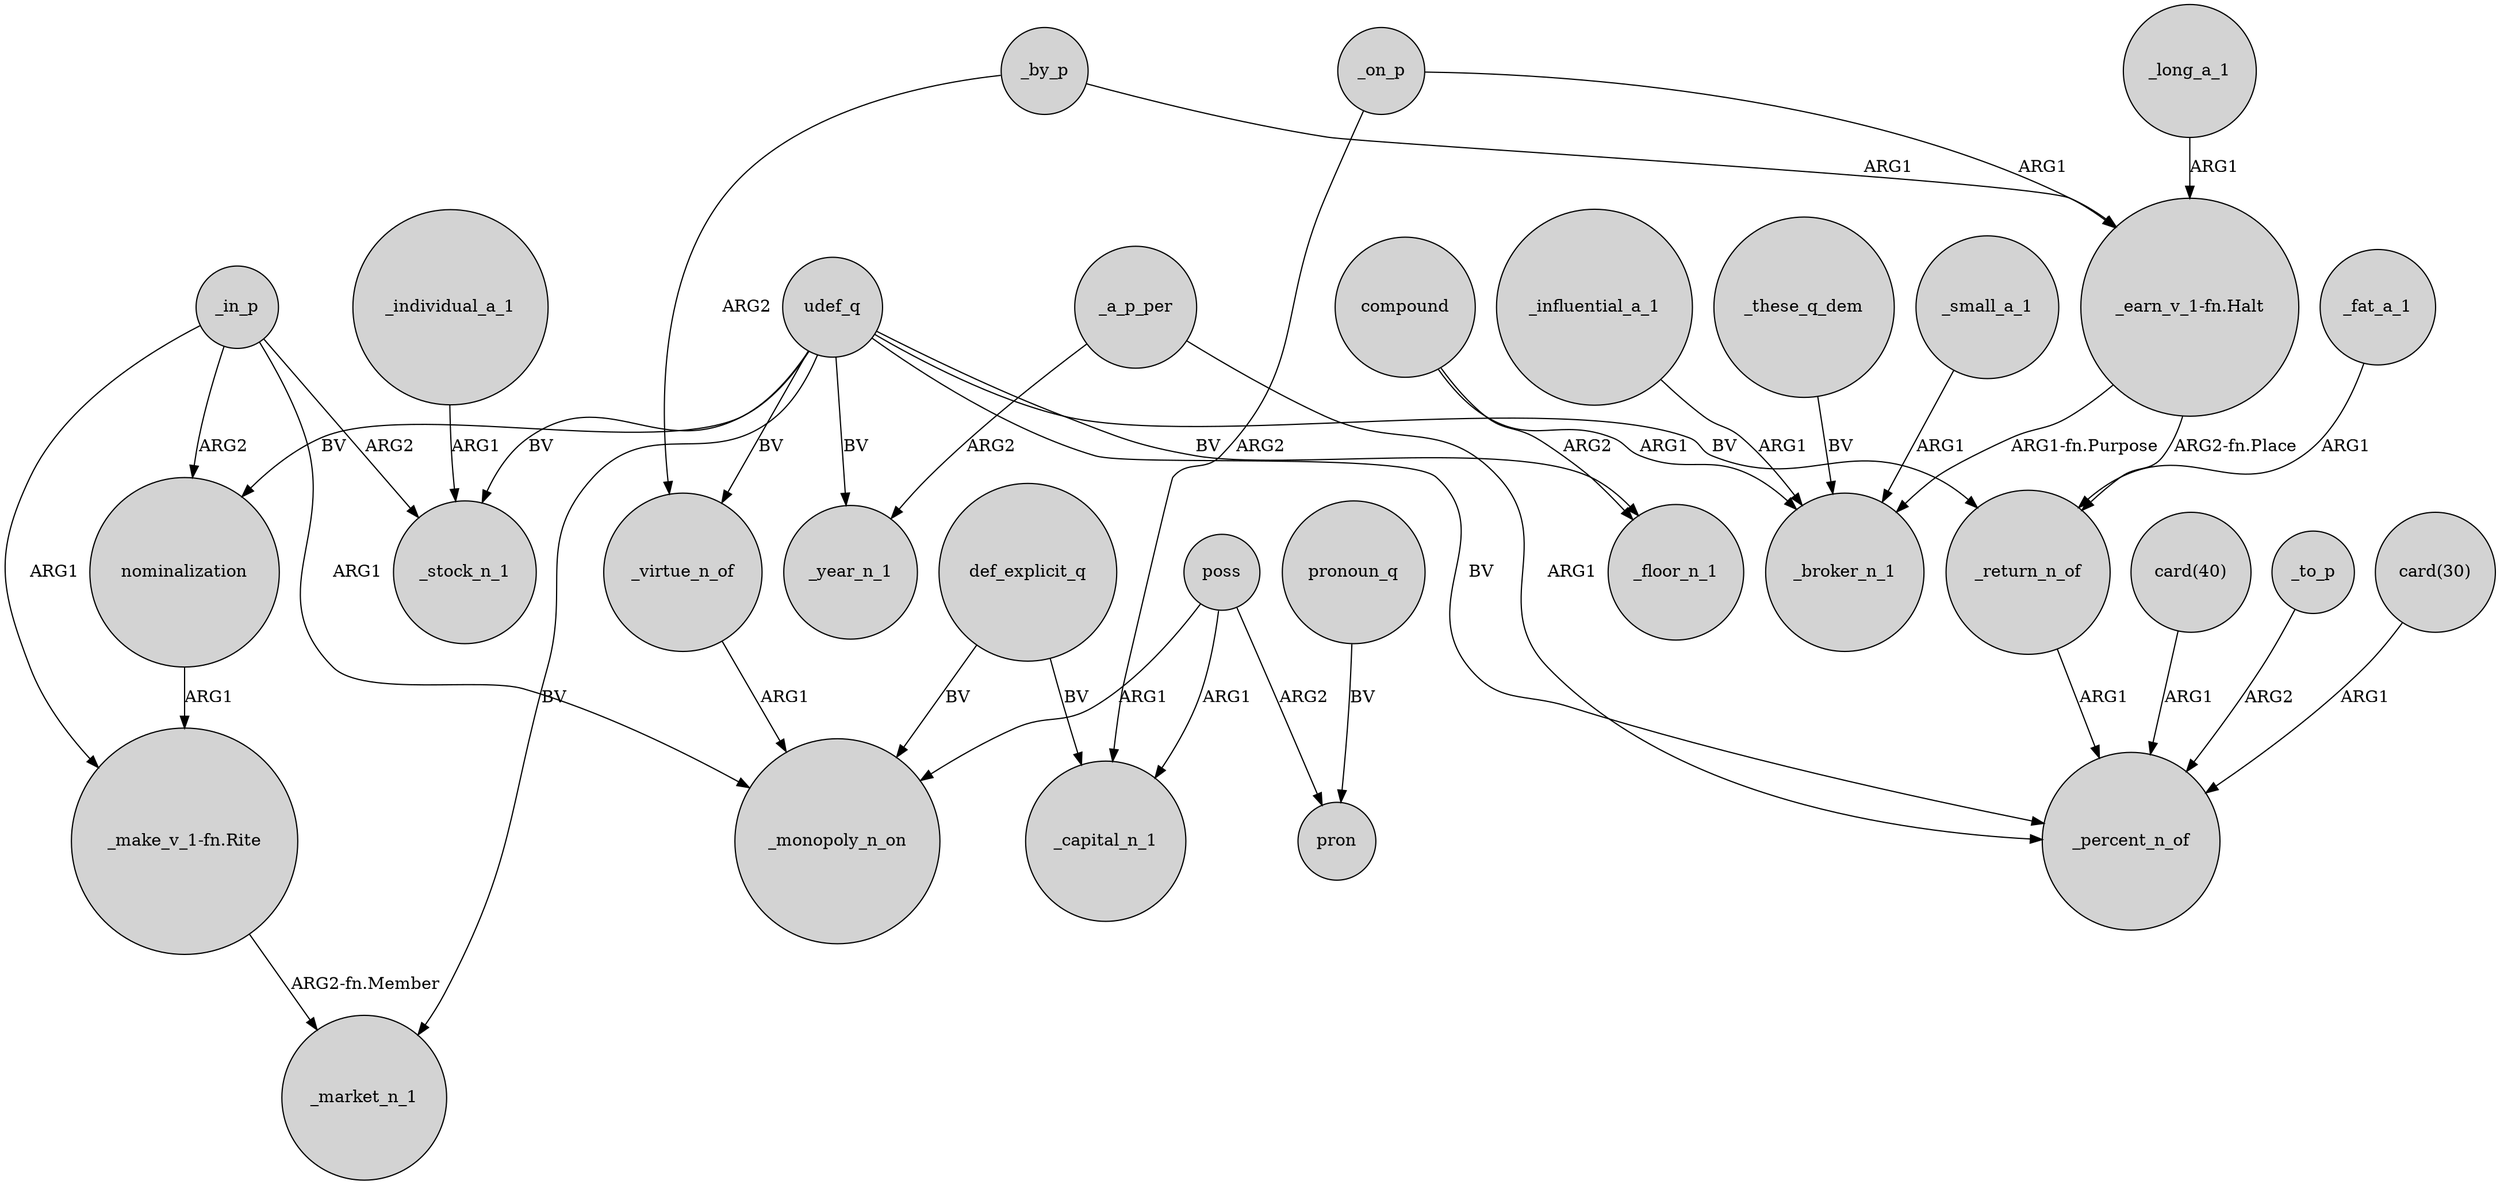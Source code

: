 digraph {
	node [shape=circle style=filled]
	_a_p_per -> _percent_n_of [label=ARG1]
	udef_q -> _market_n_1 [label=BV]
	poss -> _capital_n_1 [label=ARG1]
	_return_n_of -> _percent_n_of [label=ARG1]
	_by_p -> _virtue_n_of [label=ARG2]
	compound -> _floor_n_1 [label=ARG2]
	compound -> _broker_n_1 [label=ARG1]
	_on_p -> _capital_n_1 [label=ARG2]
	_in_p -> _monopoly_n_on [label=ARG1]
	udef_q -> nominalization [label=BV]
	_a_p_per -> _year_n_1 [label=ARG2]
	_on_p -> "_earn_v_1-fn.Halt" [label=ARG1]
	_small_a_1 -> _broker_n_1 [label=ARG1]
	"card(40)" -> _percent_n_of [label=ARG1]
	_to_p -> _percent_n_of [label=ARG2]
	_fat_a_1 -> _return_n_of [label=ARG1]
	pronoun_q -> pron [label=BV]
	poss -> pron [label=ARG2]
	udef_q -> _stock_n_1 [label=BV]
	"_earn_v_1-fn.Halt" -> _return_n_of [label="ARG2-fn.Place"]
	udef_q -> _percent_n_of [label=BV]
	_in_p -> _stock_n_1 [label=ARG2]
	"card(30)" -> _percent_n_of [label=ARG1]
	udef_q -> _return_n_of [label=BV]
	"_earn_v_1-fn.Halt" -> _broker_n_1 [label="ARG1-fn.Purpose"]
	def_explicit_q -> _monopoly_n_on [label=BV]
	_influential_a_1 -> _broker_n_1 [label=ARG1]
	udef_q -> _year_n_1 [label=BV]
	_individual_a_1 -> _stock_n_1 [label=ARG1]
	def_explicit_q -> _capital_n_1 [label=BV]
	_these_q_dem -> _broker_n_1 [label=BV]
	nominalization -> "_make_v_1-fn.Rite" [label=ARG1]
	_in_p -> nominalization [label=ARG2]
	poss -> _monopoly_n_on [label=ARG1]
	_in_p -> "_make_v_1-fn.Rite" [label=ARG1]
	"_make_v_1-fn.Rite" -> _market_n_1 [label="ARG2-fn.Member"]
	udef_q -> _virtue_n_of [label=BV]
	udef_q -> _floor_n_1 [label=BV]
	_by_p -> "_earn_v_1-fn.Halt" [label=ARG1]
	_virtue_n_of -> _monopoly_n_on [label=ARG1]
	_long_a_1 -> "_earn_v_1-fn.Halt" [label=ARG1]
}

